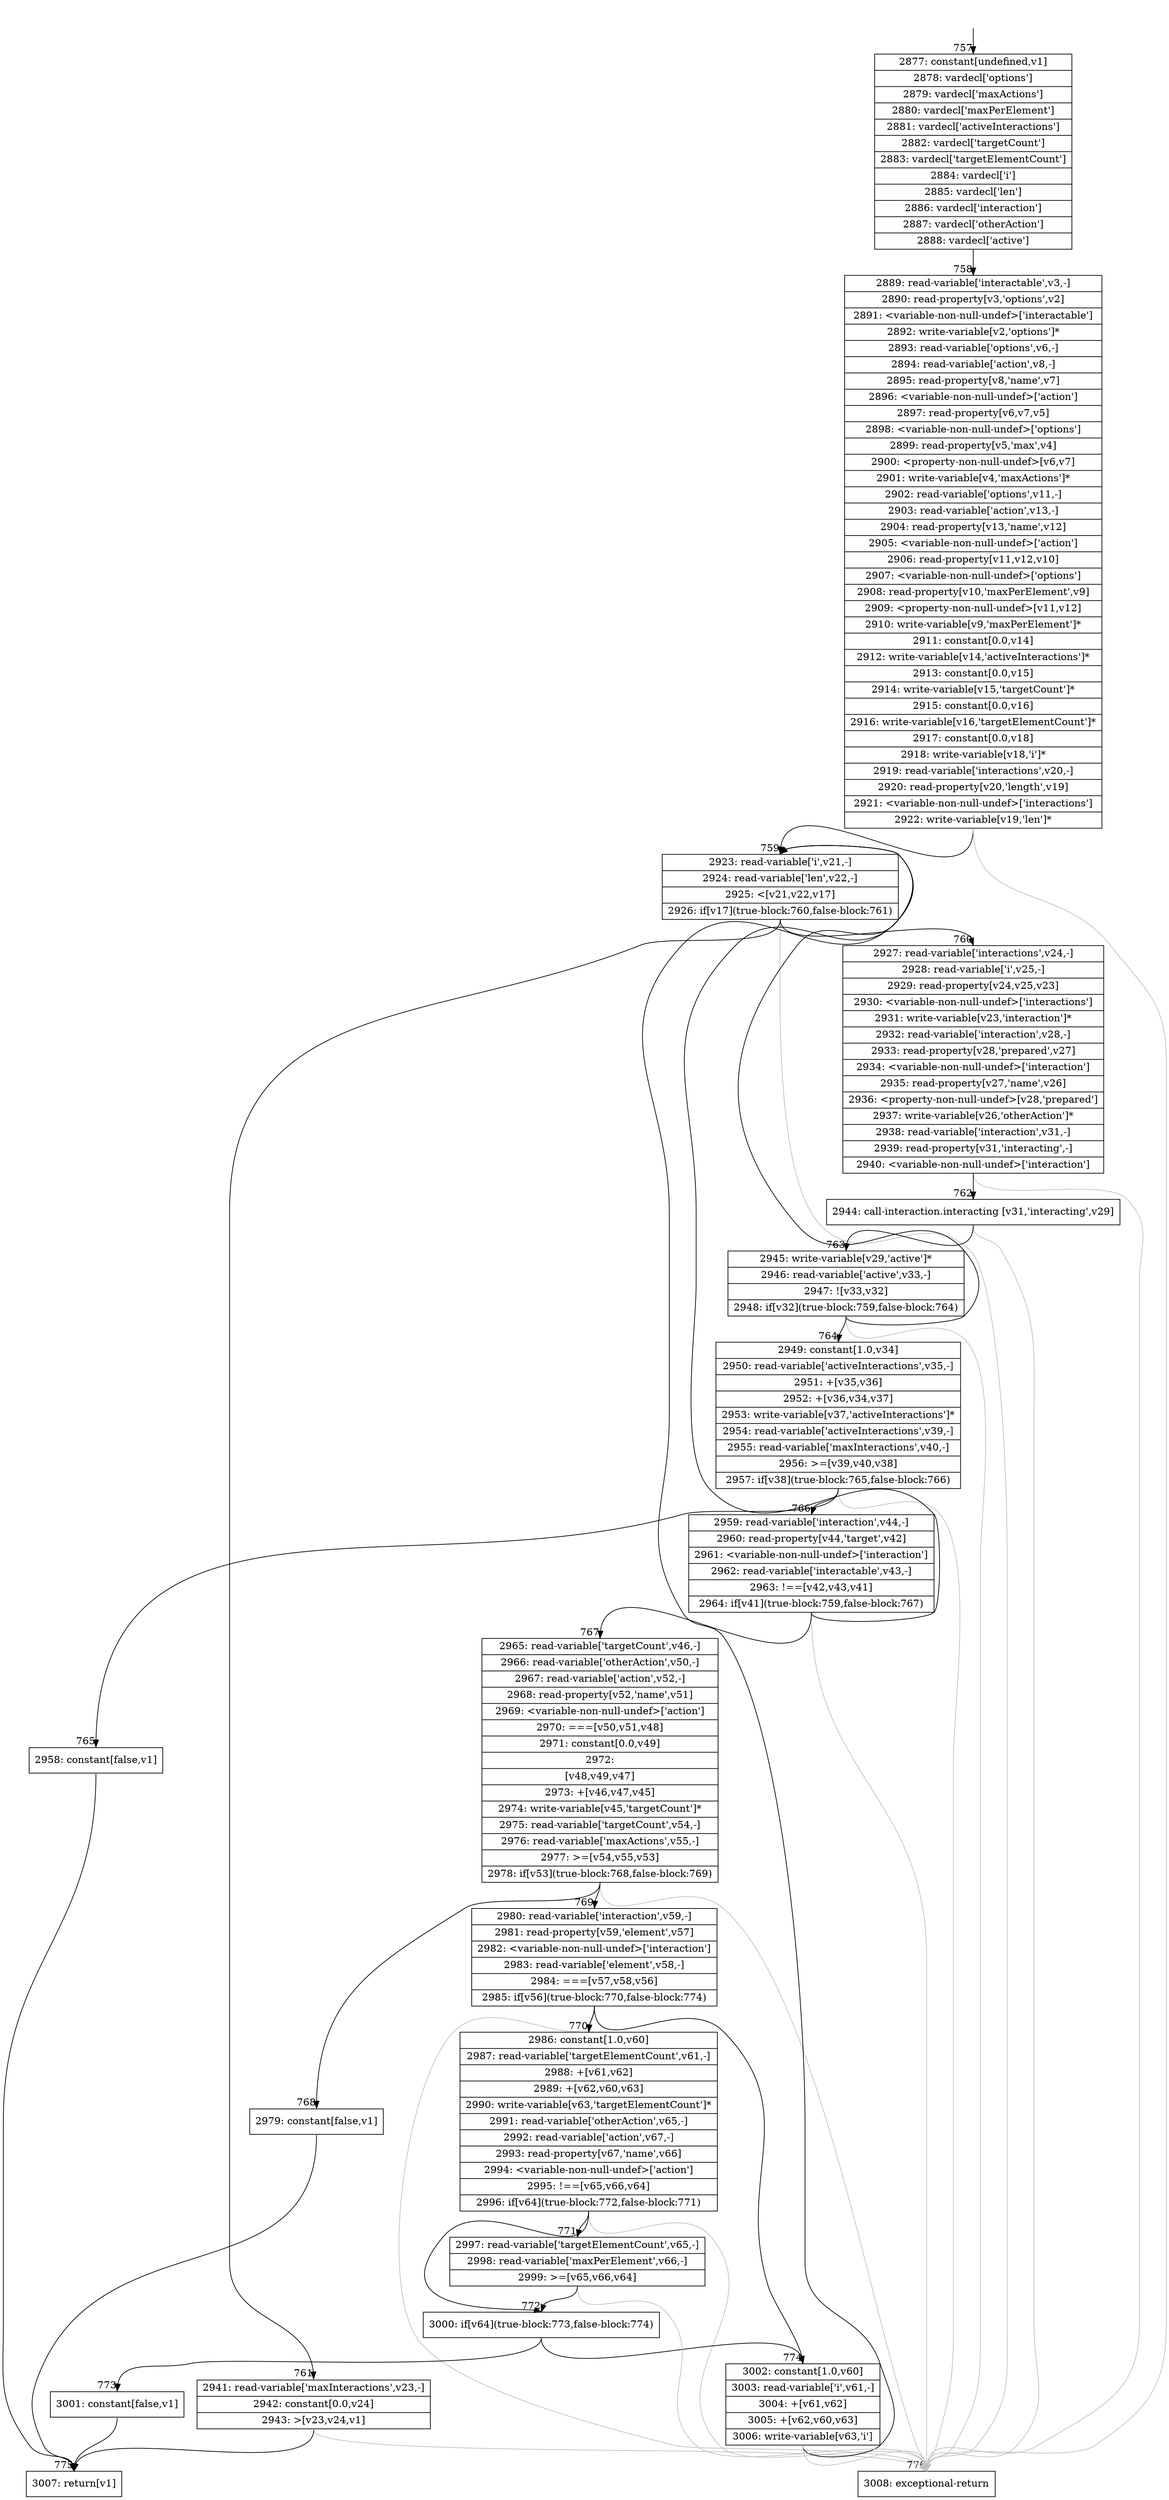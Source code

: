 digraph {
rankdir="TD"
BB_entry57[shape=none,label=""];
BB_entry57 -> BB757 [tailport=s, headport=n, headlabel="    757"]
BB757 [shape=record label="{2877: constant[undefined,v1]|2878: vardecl['options']|2879: vardecl['maxActions']|2880: vardecl['maxPerElement']|2881: vardecl['activeInteractions']|2882: vardecl['targetCount']|2883: vardecl['targetElementCount']|2884: vardecl['i']|2885: vardecl['len']|2886: vardecl['interaction']|2887: vardecl['otherAction']|2888: vardecl['active']}" ] 
BB757 -> BB758 [tailport=s, headport=n, headlabel="      758"]
BB758 [shape=record label="{2889: read-variable['interactable',v3,-]|2890: read-property[v3,'options',v2]|2891: \<variable-non-null-undef\>['interactable']|2892: write-variable[v2,'options']*|2893: read-variable['options',v6,-]|2894: read-variable['action',v8,-]|2895: read-property[v8,'name',v7]|2896: \<variable-non-null-undef\>['action']|2897: read-property[v6,v7,v5]|2898: \<variable-non-null-undef\>['options']|2899: read-property[v5,'max',v4]|2900: \<property-non-null-undef\>[v6,v7]|2901: write-variable[v4,'maxActions']*|2902: read-variable['options',v11,-]|2903: read-variable['action',v13,-]|2904: read-property[v13,'name',v12]|2905: \<variable-non-null-undef\>['action']|2906: read-property[v11,v12,v10]|2907: \<variable-non-null-undef\>['options']|2908: read-property[v10,'maxPerElement',v9]|2909: \<property-non-null-undef\>[v11,v12]|2910: write-variable[v9,'maxPerElement']*|2911: constant[0.0,v14]|2912: write-variable[v14,'activeInteractions']*|2913: constant[0.0,v15]|2914: write-variable[v15,'targetCount']*|2915: constant[0.0,v16]|2916: write-variable[v16,'targetElementCount']*|2917: constant[0.0,v18]|2918: write-variable[v18,'i']*|2919: read-variable['interactions',v20,-]|2920: read-property[v20,'length',v19]|2921: \<variable-non-null-undef\>['interactions']|2922: write-variable[v19,'len']*}" ] 
BB758 -> BB759 [tailport=s, headport=n, headlabel="      759"]
BB758 -> BB776 [tailport=s, headport=n, color=gray, headlabel="      776"]
BB759 [shape=record label="{2923: read-variable['i',v21,-]|2924: read-variable['len',v22,-]|2925: \<[v21,v22,v17]|2926: if[v17](true-block:760,false-block:761)}" ] 
BB759 -> BB760 [tailport=s, headport=n, headlabel="      760"]
BB759 -> BB761 [tailport=s, headport=n, headlabel="      761"]
BB759 -> BB776 [tailport=s, headport=n, color=gray]
BB760 [shape=record label="{2927: read-variable['interactions',v24,-]|2928: read-variable['i',v25,-]|2929: read-property[v24,v25,v23]|2930: \<variable-non-null-undef\>['interactions']|2931: write-variable[v23,'interaction']*|2932: read-variable['interaction',v28,-]|2933: read-property[v28,'prepared',v27]|2934: \<variable-non-null-undef\>['interaction']|2935: read-property[v27,'name',v26]|2936: \<property-non-null-undef\>[v28,'prepared']|2937: write-variable[v26,'otherAction']*|2938: read-variable['interaction',v31,-]|2939: read-property[v31,'interacting',-]|2940: \<variable-non-null-undef\>['interaction']}" ] 
BB760 -> BB762 [tailport=s, headport=n, headlabel="      762"]
BB760 -> BB776 [tailport=s, headport=n, color=gray]
BB761 [shape=record label="{2941: read-variable['maxInteractions',v23,-]|2942: constant[0.0,v24]|2943: \>[v23,v24,v1]}" ] 
BB761 -> BB775 [tailport=s, headport=n, headlabel="      775"]
BB761 -> BB776 [tailport=s, headport=n, color=gray]
BB762 [shape=record label="{2944: call-interaction.interacting [v31,'interacting',v29]}" ] 
BB762 -> BB763 [tailport=s, headport=n, headlabel="      763"]
BB762 -> BB776 [tailport=s, headport=n, color=gray]
BB763 [shape=record label="{2945: write-variable[v29,'active']*|2946: read-variable['active',v33,-]|2947: ![v33,v32]|2948: if[v32](true-block:759,false-block:764)}" ] 
BB763 -> BB759 [tailport=s, headport=n]
BB763 -> BB764 [tailport=s, headport=n, headlabel="      764"]
BB763 -> BB776 [tailport=s, headport=n, color=gray]
BB764 [shape=record label="{2949: constant[1.0,v34]|2950: read-variable['activeInteractions',v35,-]|2951: +[v35,v36]|2952: +[v36,v34,v37]|2953: write-variable[v37,'activeInteractions']*|2954: read-variable['activeInteractions',v39,-]|2955: read-variable['maxInteractions',v40,-]|2956: \>=[v39,v40,v38]|2957: if[v38](true-block:765,false-block:766)}" ] 
BB764 -> BB765 [tailport=s, headport=n, headlabel="      765"]
BB764 -> BB766 [tailport=s, headport=n, headlabel="      766"]
BB764 -> BB776 [tailport=s, headport=n, color=gray]
BB765 [shape=record label="{2958: constant[false,v1]}" ] 
BB765 -> BB775 [tailport=s, headport=n]
BB766 [shape=record label="{2959: read-variable['interaction',v44,-]|2960: read-property[v44,'target',v42]|2961: \<variable-non-null-undef\>['interaction']|2962: read-variable['interactable',v43,-]|2963: !==[v42,v43,v41]|2964: if[v41](true-block:759,false-block:767)}" ] 
BB766 -> BB759 [tailport=s, headport=n]
BB766 -> BB767 [tailport=s, headport=n, headlabel="      767"]
BB766 -> BB776 [tailport=s, headport=n, color=gray]
BB767 [shape=record label="{2965: read-variable['targetCount',v46,-]|2966: read-variable['otherAction',v50,-]|2967: read-variable['action',v52,-]|2968: read-property[v52,'name',v51]|2969: \<variable-non-null-undef\>['action']|2970: ===[v50,v51,v48]|2971: constant[0.0,v49]|2972: |[v48,v49,v47]|2973: +[v46,v47,v45]|2974: write-variable[v45,'targetCount']*|2975: read-variable['targetCount',v54,-]|2976: read-variable['maxActions',v55,-]|2977: \>=[v54,v55,v53]|2978: if[v53](true-block:768,false-block:769)}" ] 
BB767 -> BB768 [tailport=s, headport=n, headlabel="      768"]
BB767 -> BB769 [tailport=s, headport=n, headlabel="      769"]
BB767 -> BB776 [tailport=s, headport=n, color=gray]
BB768 [shape=record label="{2979: constant[false,v1]}" ] 
BB768 -> BB775 [tailport=s, headport=n]
BB769 [shape=record label="{2980: read-variable['interaction',v59,-]|2981: read-property[v59,'element',v57]|2982: \<variable-non-null-undef\>['interaction']|2983: read-variable['element',v58,-]|2984: ===[v57,v58,v56]|2985: if[v56](true-block:770,false-block:774)}" ] 
BB769 -> BB770 [tailport=s, headport=n, headlabel="      770"]
BB769 -> BB774 [tailport=s, headport=n, headlabel="      774"]
BB769 -> BB776 [tailport=s, headport=n, color=gray]
BB770 [shape=record label="{2986: constant[1.0,v60]|2987: read-variable['targetElementCount',v61,-]|2988: +[v61,v62]|2989: +[v62,v60,v63]|2990: write-variable[v63,'targetElementCount']*|2991: read-variable['otherAction',v65,-]|2992: read-variable['action',v67,-]|2993: read-property[v67,'name',v66]|2994: \<variable-non-null-undef\>['action']|2995: !==[v65,v66,v64]|2996: if[v64](true-block:772,false-block:771)}" ] 
BB770 -> BB772 [tailport=s, headport=n, headlabel="      772"]
BB770 -> BB771 [tailport=s, headport=n, headlabel="      771"]
BB770 -> BB776 [tailport=s, headport=n, color=gray]
BB771 [shape=record label="{2997: read-variable['targetElementCount',v65,-]|2998: read-variable['maxPerElement',v66,-]|2999: \>=[v65,v66,v64]}" ] 
BB771 -> BB772 [tailport=s, headport=n]
BB771 -> BB776 [tailport=s, headport=n, color=gray]
BB772 [shape=record label="{3000: if[v64](true-block:773,false-block:774)}" ] 
BB772 -> BB773 [tailport=s, headport=n, headlabel="      773"]
BB772 -> BB774 [tailport=s, headport=n]
BB773 [shape=record label="{3001: constant[false,v1]}" ] 
BB773 -> BB775 [tailport=s, headport=n]
BB774 [shape=record label="{3002: constant[1.0,v60]|3003: read-variable['i',v61,-]|3004: +[v61,v62]|3005: +[v62,v60,v63]|3006: write-variable[v63,'i']}" ] 
BB774 -> BB759 [tailport=s, headport=n]
BB774 -> BB776 [tailport=s, headport=n, color=gray]
BB775 [shape=record label="{3007: return[v1]}" ] 
BB776 [shape=record label="{3008: exceptional-return}" ] 
//#$~ 1067
}
